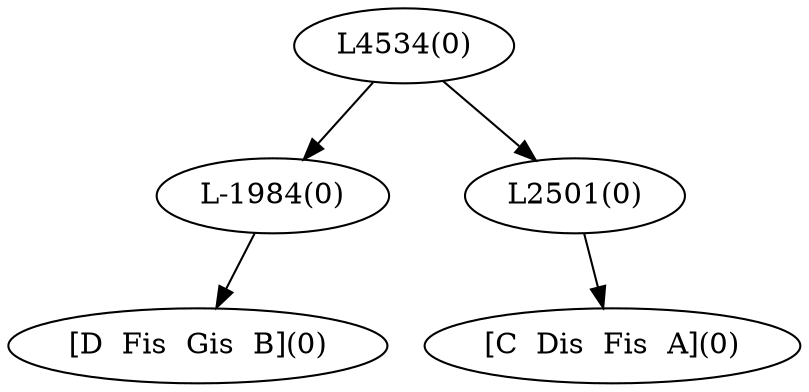 digraph sample{
"L-1984(0)"->"[D  Fis  Gis  B](0)"
"L2501(0)"->"[C  Dis  Fis  A](0)"
"L4534(0)"->"L-1984(0)"
"L4534(0)"->"L2501(0)"
{rank = min; "L4534(0)"}
{rank = same; "L-1984(0)"; "L2501(0)";}
{rank = max; "[C  Dis  Fis  A](0)"; "[D  Fis  Gis  B](0)";}
}